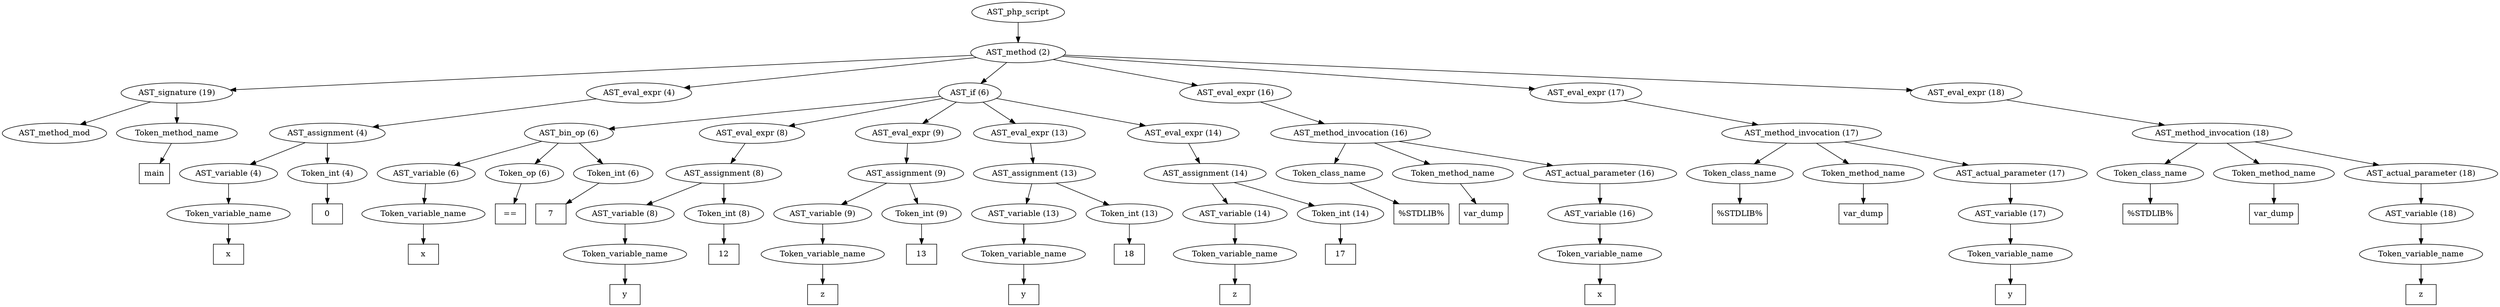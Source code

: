 /*
 * AST in dot format generated by phc -- the PHP compiler
 */

digraph AST {
node_0 [label="AST_php_script"];
node_1 [label="AST_method (2)"];
node_2 [label="AST_signature (19)"];
node_3 [label="AST_method_mod"];
node_4 [label="Token_method_name"];
node_5 [label="main", shape=box]
node_4 -> node_5;
node_2 -> node_4;
node_2 -> node_3;
node_6 [label="AST_eval_expr (4)"];
node_7 [label="AST_assignment (4)"];
node_8 [label="AST_variable (4)"];
node_9 [label="Token_variable_name"];
node_10 [label="x", shape=box]
node_9 -> node_10;
node_8 -> node_9;
node_11 [label="Token_int (4)"];
node_12 [label="0", shape=box]
node_11 -> node_12;
node_7 -> node_11;
node_7 -> node_8;
node_6 -> node_7;
node_13 [label="AST_if (6)"];
node_14 [label="AST_bin_op (6)"];
node_15 [label="AST_variable (6)"];
node_16 [label="Token_variable_name"];
node_17 [label="x", shape=box]
node_16 -> node_17;
node_15 -> node_16;
node_18 [label="Token_op (6)"];
node_19 [label="==", shape=box]
node_18 -> node_19;
node_20 [label="Token_int (6)"];
node_21 [label="7", shape=box]
node_20 -> node_21;
node_14 -> node_20;
node_14 -> node_18;
node_14 -> node_15;
node_22 [label="AST_eval_expr (8)"];
node_23 [label="AST_assignment (8)"];
node_24 [label="AST_variable (8)"];
node_25 [label="Token_variable_name"];
node_26 [label="y", shape=box]
node_25 -> node_26;
node_24 -> node_25;
node_27 [label="Token_int (8)"];
node_28 [label="12", shape=box]
node_27 -> node_28;
node_23 -> node_27;
node_23 -> node_24;
node_22 -> node_23;
node_29 [label="AST_eval_expr (9)"];
node_30 [label="AST_assignment (9)"];
node_31 [label="AST_variable (9)"];
node_32 [label="Token_variable_name"];
node_33 [label="z", shape=box]
node_32 -> node_33;
node_31 -> node_32;
node_34 [label="Token_int (9)"];
node_35 [label="13", shape=box]
node_34 -> node_35;
node_30 -> node_34;
node_30 -> node_31;
node_29 -> node_30;
node_36 [label="AST_eval_expr (13)"];
node_37 [label="AST_assignment (13)"];
node_38 [label="AST_variable (13)"];
node_39 [label="Token_variable_name"];
node_40 [label="y", shape=box]
node_39 -> node_40;
node_38 -> node_39;
node_41 [label="Token_int (13)"];
node_42 [label="18", shape=box]
node_41 -> node_42;
node_37 -> node_41;
node_37 -> node_38;
node_36 -> node_37;
node_43 [label="AST_eval_expr (14)"];
node_44 [label="AST_assignment (14)"];
node_45 [label="AST_variable (14)"];
node_46 [label="Token_variable_name"];
node_47 [label="z", shape=box]
node_46 -> node_47;
node_45 -> node_46;
node_48 [label="Token_int (14)"];
node_49 [label="17", shape=box]
node_48 -> node_49;
node_44 -> node_48;
node_44 -> node_45;
node_43 -> node_44;
node_13 -> node_43;
node_13 -> node_36;
node_13 -> node_29;
node_13 -> node_22;
node_13 -> node_14;
node_50 [label="AST_eval_expr (16)"];
node_51 [label="AST_method_invocation (16)"];
node_52 [label="Token_class_name"];
node_53 [label="%STDLIB%", shape=box]
node_52 -> node_53;
node_54 [label="Token_method_name"];
node_55 [label="var_dump", shape=box]
node_54 -> node_55;
node_56 [label="AST_actual_parameter (16)"];
node_57 [label="AST_variable (16)"];
node_58 [label="Token_variable_name"];
node_59 [label="x", shape=box]
node_58 -> node_59;
node_57 -> node_58;
node_56 -> node_57;
node_51 -> node_56;
node_51 -> node_54;
node_51 -> node_52;
node_50 -> node_51;
node_60 [label="AST_eval_expr (17)"];
node_61 [label="AST_method_invocation (17)"];
node_62 [label="Token_class_name"];
node_63 [label="%STDLIB%", shape=box]
node_62 -> node_63;
node_64 [label="Token_method_name"];
node_65 [label="var_dump", shape=box]
node_64 -> node_65;
node_66 [label="AST_actual_parameter (17)"];
node_67 [label="AST_variable (17)"];
node_68 [label="Token_variable_name"];
node_69 [label="y", shape=box]
node_68 -> node_69;
node_67 -> node_68;
node_66 -> node_67;
node_61 -> node_66;
node_61 -> node_64;
node_61 -> node_62;
node_60 -> node_61;
node_70 [label="AST_eval_expr (18)"];
node_71 [label="AST_method_invocation (18)"];
node_72 [label="Token_class_name"];
node_73 [label="%STDLIB%", shape=box]
node_72 -> node_73;
node_74 [label="Token_method_name"];
node_75 [label="var_dump", shape=box]
node_74 -> node_75;
node_76 [label="AST_actual_parameter (18)"];
node_77 [label="AST_variable (18)"];
node_78 [label="Token_variable_name"];
node_79 [label="z", shape=box]
node_78 -> node_79;
node_77 -> node_78;
node_76 -> node_77;
node_71 -> node_76;
node_71 -> node_74;
node_71 -> node_72;
node_70 -> node_71;
node_1 -> node_70;
node_1 -> node_60;
node_1 -> node_50;
node_1 -> node_13;
node_1 -> node_6;
node_1 -> node_2;
node_0 -> node_1;
}
